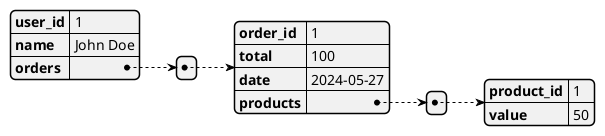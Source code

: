 @startjson Resposta em Json
{
    "user_id": 1,
    "name": "John Doe",
    "orders": [
    {
        "order_id": 1,
        "total": "100",
        "date": "2024-05-27",
        "products": [
            {
            "product_id": 1,
            "value": "50"
            }
        ]
    }
    ]
}
@endjson

